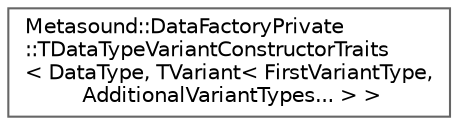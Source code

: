 digraph "Graphical Class Hierarchy"
{
 // INTERACTIVE_SVG=YES
 // LATEX_PDF_SIZE
  bgcolor="transparent";
  edge [fontname=Helvetica,fontsize=10,labelfontname=Helvetica,labelfontsize=10];
  node [fontname=Helvetica,fontsize=10,shape=box,height=0.2,width=0.4];
  rankdir="LR";
  Node0 [id="Node000000",label="Metasound::DataFactoryPrivate\l::TDataTypeVariantConstructorTraits\l\< DataType, TVariant\< FirstVariantType,\l AdditionalVariantTypes... \> \>",height=0.2,width=0.4,color="grey40", fillcolor="white", style="filled",URL="$d4/dc3/structMetasound_1_1DataFactoryPrivate_1_1TDataTypeVariantConstructorTraits_3_01DataType_00_01TVa4e502e4dc4588b14dd74ec63892b0cb3.html",tooltip=" "];
}
